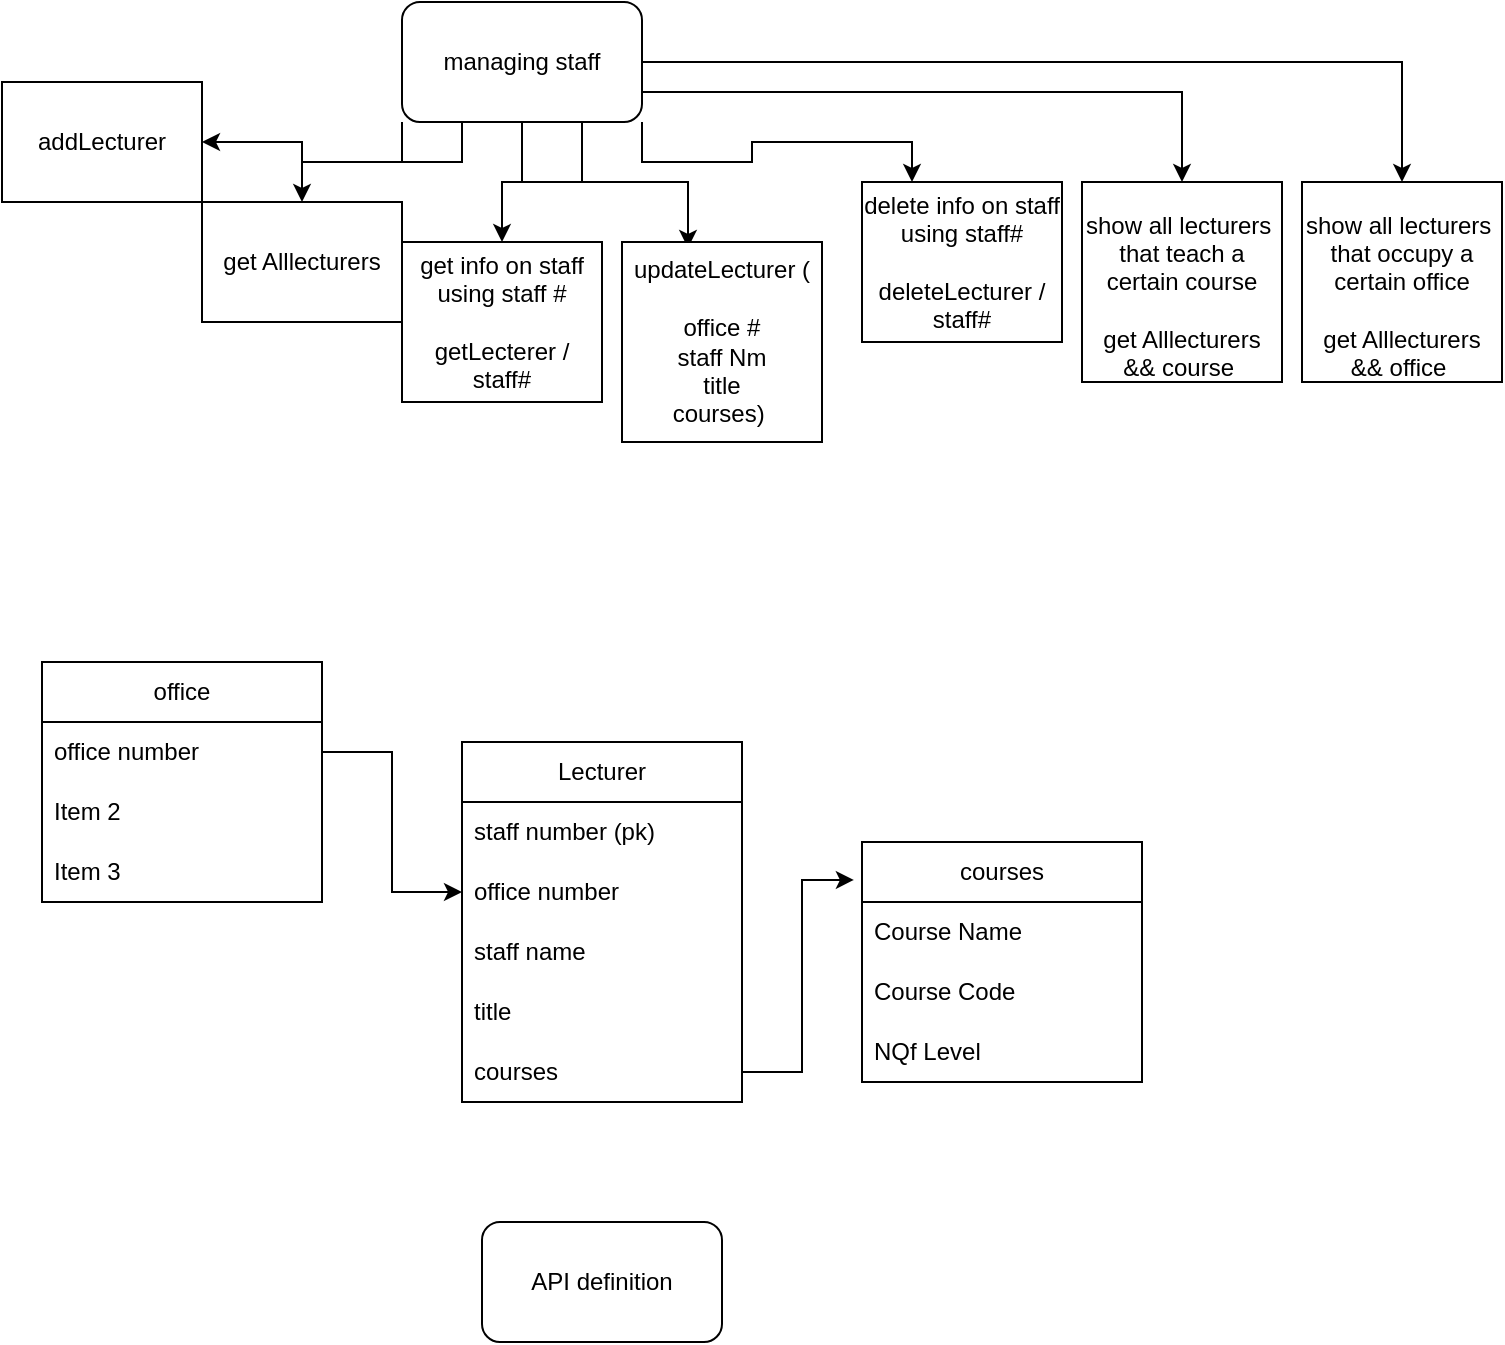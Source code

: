 <mxfile>
    <diagram name="Page-1" id="9f46799a-70d6-7492-0946-bef42562c5a5">
        <mxGraphModel dx="828" dy="292" grid="1" gridSize="10" guides="1" tooltips="1" connect="1" arrows="1" fold="1" page="1" pageScale="1" pageWidth="1100" pageHeight="850" background="none" math="0" shadow="0">
            <root>
                <mxCell id="0"/>
                <mxCell id="1" parent="0"/>
                <mxCell id="lS_Ayq2ZleD432p7r1ys-29" style="edgeStyle=orthogonalEdgeStyle;rounded=0;orthogonalLoop=1;jettySize=auto;html=1;exitX=0;exitY=1;exitDx=0;exitDy=0;" parent="1" source="LHy4BnxhmGRIXVw7k5tb-12" target="lS_Ayq2ZleD432p7r1ys-17" edge="1">
                    <mxGeometry relative="1" as="geometry"/>
                </mxCell>
                <mxCell id="lS_Ayq2ZleD432p7r1ys-30" style="edgeStyle=orthogonalEdgeStyle;rounded=0;orthogonalLoop=1;jettySize=auto;html=1;exitX=0.25;exitY=1;exitDx=0;exitDy=0;" parent="1" source="LHy4BnxhmGRIXVw7k5tb-12" target="lS_Ayq2ZleD432p7r1ys-18" edge="1">
                    <mxGeometry relative="1" as="geometry"/>
                </mxCell>
                <mxCell id="lS_Ayq2ZleD432p7r1ys-31" style="edgeStyle=orthogonalEdgeStyle;rounded=0;orthogonalLoop=1;jettySize=auto;html=1;exitX=0.5;exitY=1;exitDx=0;exitDy=0;entryX=0.33;entryY=0.03;entryDx=0;entryDy=0;entryPerimeter=0;" parent="1" source="LHy4BnxhmGRIXVw7k5tb-12" target="lS_Ayq2ZleD432p7r1ys-19" edge="1">
                    <mxGeometry relative="1" as="geometry"/>
                </mxCell>
                <mxCell id="lS_Ayq2ZleD432p7r1ys-32" style="edgeStyle=orthogonalEdgeStyle;rounded=0;orthogonalLoop=1;jettySize=auto;html=1;exitX=0.75;exitY=1;exitDx=0;exitDy=0;" parent="1" source="LHy4BnxhmGRIXVw7k5tb-12" target="lS_Ayq2ZleD432p7r1ys-21" edge="1">
                    <mxGeometry relative="1" as="geometry"/>
                </mxCell>
                <mxCell id="lS_Ayq2ZleD432p7r1ys-33" style="edgeStyle=orthogonalEdgeStyle;rounded=0;orthogonalLoop=1;jettySize=auto;html=1;exitX=1;exitY=1;exitDx=0;exitDy=0;entryX=0.25;entryY=0;entryDx=0;entryDy=0;" parent="1" source="LHy4BnxhmGRIXVw7k5tb-12" target="lS_Ayq2ZleD432p7r1ys-22" edge="1">
                    <mxGeometry relative="1" as="geometry"/>
                </mxCell>
                <mxCell id="lS_Ayq2ZleD432p7r1ys-34" style="edgeStyle=orthogonalEdgeStyle;rounded=0;orthogonalLoop=1;jettySize=auto;html=1;exitX=1;exitY=0.75;exitDx=0;exitDy=0;" parent="1" source="LHy4BnxhmGRIXVw7k5tb-12" target="lS_Ayq2ZleD432p7r1ys-23" edge="1">
                    <mxGeometry relative="1" as="geometry"/>
                </mxCell>
                <mxCell id="lS_Ayq2ZleD432p7r1ys-35" style="edgeStyle=orthogonalEdgeStyle;rounded=0;orthogonalLoop=1;jettySize=auto;html=1;entryX=0.5;entryY=0;entryDx=0;entryDy=0;" parent="1" source="LHy4BnxhmGRIXVw7k5tb-12" target="lS_Ayq2ZleD432p7r1ys-25" edge="1">
                    <mxGeometry relative="1" as="geometry"/>
                </mxCell>
                <mxCell id="LHy4BnxhmGRIXVw7k5tb-12" value="managing staff" style="rounded=1;whiteSpace=wrap;html=1;" parent="1" vertex="1">
                    <mxGeometry x="450" y="20" width="120" height="60" as="geometry"/>
                </mxCell>
                <mxCell id="lS_Ayq2ZleD432p7r1ys-3" value="Lecturer" style="swimlane;fontStyle=0;childLayout=stackLayout;horizontal=1;startSize=30;horizontalStack=0;resizeParent=1;resizeParentMax=0;resizeLast=0;collapsible=1;marginBottom=0;whiteSpace=wrap;html=1;" parent="1" vertex="1">
                    <mxGeometry x="480" y="390" width="140" height="180" as="geometry"/>
                </mxCell>
                <mxCell id="lS_Ayq2ZleD432p7r1ys-4" value="staff number (pk)" style="text;strokeColor=none;fillColor=none;align=left;verticalAlign=middle;spacingLeft=4;spacingRight=4;overflow=hidden;points=[[0,0.5],[1,0.5]];portConstraint=eastwest;rotatable=0;whiteSpace=wrap;html=1;" parent="lS_Ayq2ZleD432p7r1ys-3" vertex="1">
                    <mxGeometry y="30" width="140" height="30" as="geometry"/>
                </mxCell>
                <mxCell id="lS_Ayq2ZleD432p7r1ys-5" value="office number" style="text;strokeColor=none;fillColor=none;align=left;verticalAlign=middle;spacingLeft=4;spacingRight=4;overflow=hidden;points=[[0,0.5],[1,0.5]];portConstraint=eastwest;rotatable=0;whiteSpace=wrap;html=1;" parent="lS_Ayq2ZleD432p7r1ys-3" vertex="1">
                    <mxGeometry y="60" width="140" height="30" as="geometry"/>
                </mxCell>
                <mxCell id="lS_Ayq2ZleD432p7r1ys-6" value="staff name" style="text;strokeColor=none;fillColor=none;align=left;verticalAlign=middle;spacingLeft=4;spacingRight=4;overflow=hidden;points=[[0,0.5],[1,0.5]];portConstraint=eastwest;rotatable=0;whiteSpace=wrap;html=1;" parent="lS_Ayq2ZleD432p7r1ys-3" vertex="1">
                    <mxGeometry y="90" width="140" height="30" as="geometry"/>
                </mxCell>
                <mxCell id="lS_Ayq2ZleD432p7r1ys-15" value="title" style="text;strokeColor=none;fillColor=none;align=left;verticalAlign=middle;spacingLeft=4;spacingRight=4;overflow=hidden;points=[[0,0.5],[1,0.5]];portConstraint=eastwest;rotatable=0;whiteSpace=wrap;html=1;" parent="lS_Ayq2ZleD432p7r1ys-3" vertex="1">
                    <mxGeometry y="120" width="140" height="30" as="geometry"/>
                </mxCell>
                <mxCell id="lS_Ayq2ZleD432p7r1ys-16" value="courses" style="text;strokeColor=none;fillColor=none;align=left;verticalAlign=middle;spacingLeft=4;spacingRight=4;overflow=hidden;points=[[0,0.5],[1,0.5]];portConstraint=eastwest;rotatable=0;whiteSpace=wrap;html=1;" parent="lS_Ayq2ZleD432p7r1ys-3" vertex="1">
                    <mxGeometry y="150" width="140" height="30" as="geometry"/>
                </mxCell>
                <mxCell id="lS_Ayq2ZleD432p7r1ys-7" value="office" style="swimlane;fontStyle=0;childLayout=stackLayout;horizontal=1;startSize=30;horizontalStack=0;resizeParent=1;resizeParentMax=0;resizeLast=0;collapsible=1;marginBottom=0;whiteSpace=wrap;html=1;" parent="1" vertex="1">
                    <mxGeometry x="270" y="350" width="140" height="120" as="geometry"/>
                </mxCell>
                <mxCell id="lS_Ayq2ZleD432p7r1ys-8" value="office number" style="text;strokeColor=none;fillColor=none;align=left;verticalAlign=middle;spacingLeft=4;spacingRight=4;overflow=hidden;points=[[0,0.5],[1,0.5]];portConstraint=eastwest;rotatable=0;whiteSpace=wrap;html=1;" parent="lS_Ayq2ZleD432p7r1ys-7" vertex="1">
                    <mxGeometry y="30" width="140" height="30" as="geometry"/>
                </mxCell>
                <mxCell id="lS_Ayq2ZleD432p7r1ys-9" value="Item 2" style="text;strokeColor=none;fillColor=none;align=left;verticalAlign=middle;spacingLeft=4;spacingRight=4;overflow=hidden;points=[[0,0.5],[1,0.5]];portConstraint=eastwest;rotatable=0;whiteSpace=wrap;html=1;" parent="lS_Ayq2ZleD432p7r1ys-7" vertex="1">
                    <mxGeometry y="60" width="140" height="30" as="geometry"/>
                </mxCell>
                <mxCell id="lS_Ayq2ZleD432p7r1ys-10" value="Item 3" style="text;strokeColor=none;fillColor=none;align=left;verticalAlign=middle;spacingLeft=4;spacingRight=4;overflow=hidden;points=[[0,0.5],[1,0.5]];portConstraint=eastwest;rotatable=0;whiteSpace=wrap;html=1;" parent="lS_Ayq2ZleD432p7r1ys-7" vertex="1">
                    <mxGeometry y="90" width="140" height="30" as="geometry"/>
                </mxCell>
                <mxCell id="lS_Ayq2ZleD432p7r1ys-11" value="courses" style="swimlane;fontStyle=0;childLayout=stackLayout;horizontal=1;startSize=30;horizontalStack=0;resizeParent=1;resizeParentMax=0;resizeLast=0;collapsible=1;marginBottom=0;whiteSpace=wrap;html=1;" parent="1" vertex="1">
                    <mxGeometry x="680" y="440" width="140" height="120" as="geometry"/>
                </mxCell>
                <mxCell id="lS_Ayq2ZleD432p7r1ys-12" value="Course Name" style="text;strokeColor=none;fillColor=none;align=left;verticalAlign=middle;spacingLeft=4;spacingRight=4;overflow=hidden;points=[[0,0.5],[1,0.5]];portConstraint=eastwest;rotatable=0;whiteSpace=wrap;html=1;" parent="lS_Ayq2ZleD432p7r1ys-11" vertex="1">
                    <mxGeometry y="30" width="140" height="30" as="geometry"/>
                </mxCell>
                <mxCell id="lS_Ayq2ZleD432p7r1ys-13" value="Course Code" style="text;strokeColor=none;fillColor=none;align=left;verticalAlign=middle;spacingLeft=4;spacingRight=4;overflow=hidden;points=[[0,0.5],[1,0.5]];portConstraint=eastwest;rotatable=0;whiteSpace=wrap;html=1;" parent="lS_Ayq2ZleD432p7r1ys-11" vertex="1">
                    <mxGeometry y="60" width="140" height="30" as="geometry"/>
                </mxCell>
                <mxCell id="lS_Ayq2ZleD432p7r1ys-14" value="NQf Level" style="text;strokeColor=none;fillColor=none;align=left;verticalAlign=middle;spacingLeft=4;spacingRight=4;overflow=hidden;points=[[0,0.5],[1,0.5]];portConstraint=eastwest;rotatable=0;whiteSpace=wrap;html=1;" parent="lS_Ayq2ZleD432p7r1ys-11" vertex="1">
                    <mxGeometry y="90" width="140" height="30" as="geometry"/>
                </mxCell>
                <mxCell id="lS_Ayq2ZleD432p7r1ys-17" value="addLecturer" style="rounded=0;whiteSpace=wrap;html=1;" parent="1" vertex="1">
                    <mxGeometry x="250" y="60" width="100" height="60" as="geometry"/>
                </mxCell>
                <mxCell id="lS_Ayq2ZleD432p7r1ys-18" value="get Alllecturers" style="rounded=0;whiteSpace=wrap;html=1;" parent="1" vertex="1">
                    <mxGeometry x="350" y="120" width="100" height="60" as="geometry"/>
                </mxCell>
                <mxCell id="lS_Ayq2ZleD432p7r1ys-19" value="updateLecturer (&lt;br&gt;&lt;br&gt;office #&lt;br&gt;staff Nm&lt;br&gt;title&lt;br&gt;courses)&amp;nbsp;" style="rounded=0;whiteSpace=wrap;html=1;" parent="1" vertex="1">
                    <mxGeometry x="560" y="140" width="100" height="100" as="geometry"/>
                </mxCell>
                <mxCell id="lS_Ayq2ZleD432p7r1ys-21" value="get info on staff using staff #&lt;br&gt;&lt;br&gt;getLecterer / staff#" style="rounded=0;whiteSpace=wrap;html=1;" parent="1" vertex="1">
                    <mxGeometry x="450" y="140" width="100" height="80" as="geometry"/>
                </mxCell>
                <mxCell id="lS_Ayq2ZleD432p7r1ys-22" value="delete info on staff using staff#&lt;br&gt;&lt;br&gt;deleteLecturer /&lt;br&gt;staff#" style="rounded=0;whiteSpace=wrap;html=1;" parent="1" vertex="1">
                    <mxGeometry x="680" y="110" width="100" height="80" as="geometry"/>
                </mxCell>
                <mxCell id="lS_Ayq2ZleD432p7r1ys-23" value="&lt;br&gt;show all lecturers&amp;nbsp; that teach a certain course&lt;br&gt;&lt;br&gt;get Alllecturers &amp;amp;&amp;amp; course&amp;nbsp;" style="rounded=0;whiteSpace=wrap;html=1;" parent="1" vertex="1">
                    <mxGeometry x="790" y="110" width="100" height="100" as="geometry"/>
                </mxCell>
                <mxCell id="lS_Ayq2ZleD432p7r1ys-25" value="&lt;br&gt;show all lecturers&amp;nbsp; that occupy a certain office&lt;br&gt;&lt;br&gt;get Alllecturers &amp;amp;&amp;amp; office&amp;nbsp;" style="rounded=0;whiteSpace=wrap;html=1;" parent="1" vertex="1">
                    <mxGeometry x="900" y="110" width="100" height="100" as="geometry"/>
                </mxCell>
                <mxCell id="lS_Ayq2ZleD432p7r1ys-26" value="API definition" style="rounded=1;whiteSpace=wrap;html=1;" parent="1" vertex="1">
                    <mxGeometry x="490" y="630" width="120" height="60" as="geometry"/>
                </mxCell>
                <mxCell id="lS_Ayq2ZleD432p7r1ys-27" style="edgeStyle=orthogonalEdgeStyle;rounded=0;orthogonalLoop=1;jettySize=auto;html=1;" parent="1" source="lS_Ayq2ZleD432p7r1ys-8" target="lS_Ayq2ZleD432p7r1ys-5" edge="1">
                    <mxGeometry relative="1" as="geometry"/>
                </mxCell>
                <mxCell id="lS_Ayq2ZleD432p7r1ys-28" style="edgeStyle=orthogonalEdgeStyle;rounded=0;orthogonalLoop=1;jettySize=auto;html=1;entryX=-0.029;entryY=0.158;entryDx=0;entryDy=0;entryPerimeter=0;" parent="1" source="lS_Ayq2ZleD432p7r1ys-16" target="lS_Ayq2ZleD432p7r1ys-11" edge="1">
                    <mxGeometry relative="1" as="geometry"/>
                </mxCell>
            </root>
        </mxGraphModel>
    </diagram>
</mxfile>